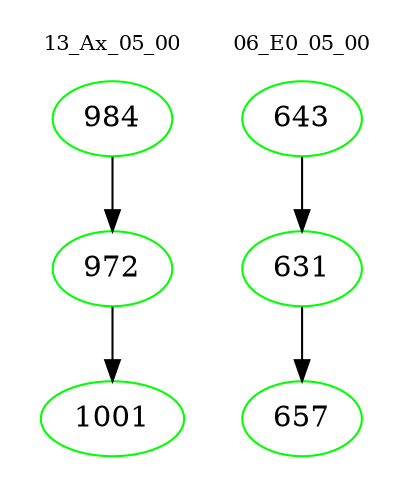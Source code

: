 digraph{
subgraph cluster_0 {
color = white
label = "13_Ax_05_00";
fontsize=10;
T0_984 [label="984", color="green"]
T0_984 -> T0_972 [color="black"]
T0_972 [label="972", color="green"]
T0_972 -> T0_1001 [color="black"]
T0_1001 [label="1001", color="green"]
}
subgraph cluster_1 {
color = white
label = "06_E0_05_00";
fontsize=10;
T1_643 [label="643", color="green"]
T1_643 -> T1_631 [color="black"]
T1_631 [label="631", color="green"]
T1_631 -> T1_657 [color="black"]
T1_657 [label="657", color="green"]
}
}
